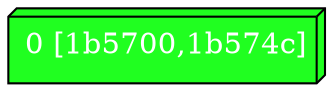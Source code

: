 diGraph libnss3{
	libnss3_0  [style=filled fillcolor="#20FF20" fontcolor="#ffffff" shape=box3d label="0 [1b5700,1b574c]"]


}